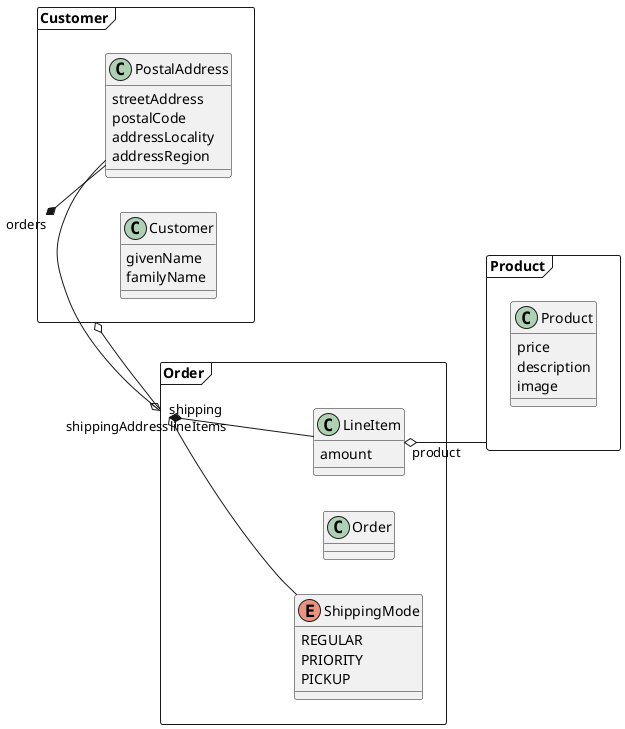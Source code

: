 @startuml Domain-Model-Elaborate
left to right direction

package Product <<Frame>> {
	class Product {
	  price
	  description
	  image
	}
}


package Customer <<Frame>> {

	class PostalAddress {
	  streetAddress
	  postalCode
	  addressLocality
	  addressRegion
	}
	class Customer {
	  givenName
	  familyName
	}
}

package Order <<Frame>> {

	class LineItem {
	  amount
	}
	class Order {
	  
	}
	enum ShippingMode {
	  REGULAR
	  PRIORITY
	  PICKUP
	}
	
}

Customer *-- PostalAddress
Order "shippingAddress" o-- PostalAddress
LineItem "product"  o-- Product
Order "lineItems" *-- LineItem
Order "shipping" o-- ShippingMode
Customer "orders" o-- Order

@enduml